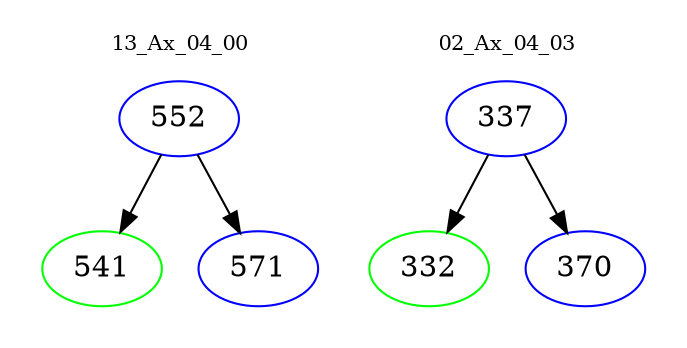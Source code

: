 digraph{
subgraph cluster_0 {
color = white
label = "13_Ax_04_00";
fontsize=10;
T0_552 [label="552", color="blue"]
T0_552 -> T0_541 [color="black"]
T0_541 [label="541", color="green"]
T0_552 -> T0_571 [color="black"]
T0_571 [label="571", color="blue"]
}
subgraph cluster_1 {
color = white
label = "02_Ax_04_03";
fontsize=10;
T1_337 [label="337", color="blue"]
T1_337 -> T1_332 [color="black"]
T1_332 [label="332", color="green"]
T1_337 -> T1_370 [color="black"]
T1_370 [label="370", color="blue"]
}
}
